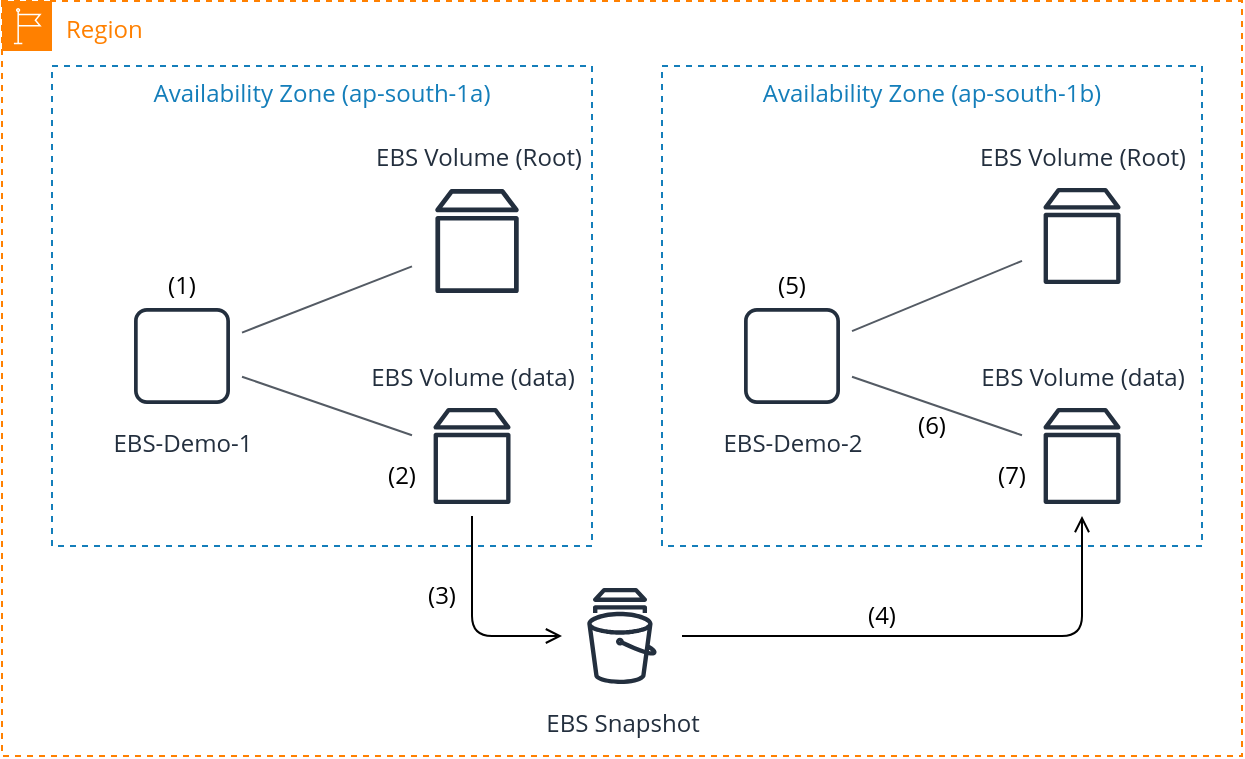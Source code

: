 <mxfile version="14.0.1" type="device"><diagram name="Page-1" id="aaaa8250-4180-3840-79b5-4cada1eebb92"><mxGraphModel dx="716" dy="339" grid="1" gridSize="10" guides="1" tooltips="1" connect="1" arrows="1" fold="1" page="1" pageScale="1" pageWidth="850" pageHeight="1100" background="#ffffff" math="0" shadow="0"><root><mxCell id="0"/><mxCell id="1" parent="0"/><mxCell id="NiXZqvZA0TTBPygrESnm-10" value="Region" style="points=[[0,0],[0.25,0],[0.5,0],[0.75,0],[1,0],[1,0.25],[1,0.5],[1,0.75],[1,1],[0.75,1],[0.5,1],[0.25,1],[0,1],[0,0.75],[0,0.5],[0,0.25]];outlineConnect=0;gradientColor=none;html=1;whiteSpace=wrap;fontSize=12;fontStyle=0;shape=mxgraph.aws4.group;grIcon=mxgraph.aws4.group_region;fillColor=none;verticalAlign=top;align=left;spacingLeft=30;dashed=1;fontFamily=Open Sans;fontSource=https%3A%2F%2Ffonts.googleapis.com%2Fcss%3Ffamily%3DOpen%2BSans;fontColor=#FF8000;strokeColor=#FF8000;" vertex="1" parent="1"><mxGeometry x="40" y="22.5" width="620" height="377.5" as="geometry"/></mxCell><mxCell id="NiXZqvZA0TTBPygrESnm-9" value="Availability Zone (ap-south-1a)" style="fillColor=none;strokeColor=#147EBA;dashed=1;verticalAlign=top;fontStyle=0;fontColor=#147EBA;fontFamily=Open Sans;fontSource=https%3A%2F%2Ffonts.googleapis.com%2Fcss%3Ffamily%3DOpen%2BSans;fontSize=12;" vertex="1" parent="1"><mxGeometry x="65" y="55" width="270" height="240" as="geometry"/></mxCell><mxCell id="NiXZqvZA0TTBPygrESnm-2" value="EBS Snapshot" style="outlineConnect=0;fontColor=#232F3E;gradientColor=none;strokeColor=#232F3E;fillColor=#ffffff;dashed=0;verticalLabelPosition=bottom;verticalAlign=top;align=center;html=1;fontSize=12;fontStyle=0;aspect=fixed;shape=mxgraph.aws4.resourceIcon;resIcon=mxgraph.aws4.snapshot;fontFamily=Open Sans;fontSource=https%3A%2F%2Ffonts.googleapis.com%2Fcss%3Ffamily%3DOpen%2BSans;" vertex="1" parent="1"><mxGeometry x="320" y="310" width="60" height="60" as="geometry"/></mxCell><mxCell id="NiXZqvZA0TTBPygrESnm-12" value="Availability Zone (ap-south-1b)" style="fillColor=none;strokeColor=#147EBA;dashed=1;verticalAlign=top;fontStyle=0;fontColor=#147EBA;fontFamily=Open Sans;fontSource=https%3A%2F%2Ffonts.googleapis.com%2Fcss%3Ffamily%3DOpen%2BSans;fontSize=12;" vertex="1" parent="1"><mxGeometry x="370" y="55" width="270" height="240" as="geometry"/></mxCell><mxCell id="NiXZqvZA0TTBPygrESnm-13" value="EBS-Demo-2" style="outlineConnect=0;fontColor=#232F3E;gradientColor=none;strokeColor=#232F3E;fillColor=#ffffff;dashed=0;verticalLabelPosition=bottom;verticalAlign=top;align=center;html=1;fontSize=12;fontStyle=0;aspect=fixed;shape=mxgraph.aws4.resourceIcon;resIcon=mxgraph.aws4.instance;fontFamily=Open Sans;fontSource=https%3A%2F%2Ffonts.googleapis.com%2Fcss%3Ffamily%3DOpen%2BSans;" vertex="1" parent="1"><mxGeometry x="405" y="170" width="60" height="60" as="geometry"/></mxCell><mxCell id="NiXZqvZA0TTBPygrESnm-14" value="EBS Volume (Root)" style="outlineConnect=0;fontColor=#232F3E;gradientColor=none;strokeColor=#232F3E;fillColor=#ffffff;dashed=0;verticalLabelPosition=top;verticalAlign=bottom;align=center;html=1;fontSize=12;fontStyle=0;aspect=fixed;shape=mxgraph.aws4.resourceIcon;resIcon=mxgraph.aws4.volume;fontFamily=Open Sans;fontSource=https%3A%2F%2Ffonts.googleapis.com%2Fcss%3Ffamily%3DOpen%2BSans;labelPosition=center;" vertex="1" parent="1"><mxGeometry x="550" y="110" width="60" height="60" as="geometry"/></mxCell><mxCell id="NiXZqvZA0TTBPygrESnm-15" value="EBS Volume (data)" style="outlineConnect=0;fontColor=#232F3E;gradientColor=none;strokeColor=#232F3E;fillColor=#ffffff;dashed=0;verticalLabelPosition=top;verticalAlign=bottom;align=center;html=1;fontSize=12;fontStyle=0;aspect=fixed;shape=mxgraph.aws4.resourceIcon;resIcon=mxgraph.aws4.volume;fontFamily=Open Sans;fontSource=https%3A%2F%2Ffonts.googleapis.com%2Fcss%3Ffamily%3DOpen%2BSans;labelPosition=center;" vertex="1" parent="1"><mxGeometry x="550" y="220" width="60" height="60" as="geometry"/></mxCell><mxCell id="NiXZqvZA0TTBPygrESnm-1" value="EBS-Demo-1" style="outlineConnect=0;fontColor=#232F3E;gradientColor=none;strokeColor=#232F3E;fillColor=#ffffff;dashed=0;verticalLabelPosition=bottom;verticalAlign=top;align=center;html=1;fontSize=12;fontStyle=0;aspect=fixed;shape=mxgraph.aws4.resourceIcon;resIcon=mxgraph.aws4.instance;fontFamily=Open Sans;fontSource=https%3A%2F%2Ffonts.googleapis.com%2Fcss%3Ffamily%3DOpen%2BSans;" vertex="1" parent="1"><mxGeometry x="100" y="170" width="60" height="60" as="geometry"/></mxCell><mxCell id="NiXZqvZA0TTBPygrESnm-3" value="EBS Volume (Root)" style="outlineConnect=0;fontColor=#232F3E;gradientColor=none;strokeColor=#232F3E;fillColor=#ffffff;dashed=0;verticalLabelPosition=top;verticalAlign=bottom;align=center;html=1;fontSize=12;fontStyle=0;aspect=fixed;shape=mxgraph.aws4.resourceIcon;resIcon=mxgraph.aws4.volume;fontFamily=Open Sans;fontSource=https%3A%2F%2Ffonts.googleapis.com%2Fcss%3Ffamily%3DOpen%2BSans;labelPosition=center;" vertex="1" parent="1"><mxGeometry x="245" y="110" width="65" height="65" as="geometry"/></mxCell><mxCell id="NiXZqvZA0TTBPygrESnm-22" value="" style="edgeStyle=orthogonalEdgeStyle;rounded=1;orthogonalLoop=1;jettySize=auto;html=1;startArrow=none;startFill=0;endArrow=open;endFill=0;fontFamily=Open Sans;fontSource=https%3A%2F%2Ffonts.googleapis.com%2Fcss%3Ffamily%3DOpen%2BSans;fontSize=12;" edge="1" parent="1" source="NiXZqvZA0TTBPygrESnm-4" target="NiXZqvZA0TTBPygrESnm-2"><mxGeometry relative="1" as="geometry"><mxPoint x="275" y="280" as="sourcePoint"/><Array as="points"><mxPoint x="275" y="340"/></Array></mxGeometry></mxCell><mxCell id="NiXZqvZA0TTBPygrESnm-4" value="EBS Volume (data)" style="outlineConnect=0;fontColor=#232F3E;gradientColor=none;strokeColor=#232F3E;fillColor=#ffffff;dashed=0;verticalLabelPosition=top;verticalAlign=bottom;align=center;html=1;fontSize=12;fontStyle=0;aspect=fixed;shape=mxgraph.aws4.resourceIcon;resIcon=mxgraph.aws4.volume;fontFamily=Open Sans;fontSource=https%3A%2F%2Ffonts.googleapis.com%2Fcss%3Ffamily%3DOpen%2BSans;labelPosition=center;" vertex="1" parent="1"><mxGeometry x="245" y="220" width="60" height="60" as="geometry"/></mxCell><mxCell id="NiXZqvZA0TTBPygrESnm-18" value="" style="html=1;endArrow=none;elbow=vertical;startArrow=none;startFill=0;strokeColor=#545B64;rounded=1;fontFamily=Open Sans;fontSource=https%3A%2F%2Ffonts.googleapis.com%2Fcss%3Ffamily%3DOpen%2BSans;fontSize=12;" edge="1" parent="1" source="NiXZqvZA0TTBPygrESnm-3" target="NiXZqvZA0TTBPygrESnm-1"><mxGeometry width="100" relative="1" as="geometry"><mxPoint x="160" y="205" as="sourcePoint"/><mxPoint x="260" y="205" as="targetPoint"/></mxGeometry></mxCell><mxCell id="NiXZqvZA0TTBPygrESnm-19" value="" style="html=1;endArrow=none;elbow=vertical;startArrow=none;startFill=0;strokeColor=#545B64;rounded=1;fontFamily=Open Sans;fontSource=https%3A%2F%2Ffonts.googleapis.com%2Fcss%3Ffamily%3DOpen%2BSans;fontSize=12;" edge="1" parent="1" source="NiXZqvZA0TTBPygrESnm-4" target="NiXZqvZA0TTBPygrESnm-1"><mxGeometry width="100" relative="1" as="geometry"><mxPoint x="255" y="162.414" as="sourcePoint"/><mxPoint x="170" y="197.586" as="targetPoint"/></mxGeometry></mxCell><mxCell id="NiXZqvZA0TTBPygrESnm-20" value="" style="html=1;endArrow=none;elbow=vertical;startArrow=none;startFill=0;strokeColor=#545B64;rounded=1;fontFamily=Open Sans;fontSource=https%3A%2F%2Ffonts.googleapis.com%2Fcss%3Ffamily%3DOpen%2BSans;fontSize=12;" edge="1" parent="1" source="NiXZqvZA0TTBPygrESnm-14" target="NiXZqvZA0TTBPygrESnm-13"><mxGeometry width="100" relative="1" as="geometry"><mxPoint x="265" y="162.414" as="sourcePoint"/><mxPoint x="180" y="197.586" as="targetPoint"/></mxGeometry></mxCell><mxCell id="NiXZqvZA0TTBPygrESnm-21" value="" style="html=1;endArrow=none;elbow=vertical;startArrow=none;startFill=0;strokeColor=#545B64;rounded=1;fontFamily=Open Sans;fontSource=https%3A%2F%2Ffonts.googleapis.com%2Fcss%3Ffamily%3DOpen%2BSans;fontSize=12;" edge="1" parent="1" source="NiXZqvZA0TTBPygrESnm-15" target="NiXZqvZA0TTBPygrESnm-13"><mxGeometry width="100" relative="1" as="geometry"><mxPoint x="265" y="249.655" as="sourcePoint"/><mxPoint x="180" y="220.345" as="targetPoint"/></mxGeometry></mxCell><mxCell id="NiXZqvZA0TTBPygrESnm-23" value="" style="edgeStyle=orthogonalEdgeStyle;rounded=1;orthogonalLoop=1;jettySize=auto;html=1;startArrow=none;startFill=0;endArrow=open;endFill=0;fontFamily=Open Sans;fontSource=https%3A%2F%2Ffonts.googleapis.com%2Fcss%3Ffamily%3DOpen%2BSans;fontSize=12;" edge="1" parent="1" source="NiXZqvZA0TTBPygrESnm-2" target="NiXZqvZA0TTBPygrESnm-15"><mxGeometry relative="1" as="geometry"><mxPoint x="285.0" y="290" as="sourcePoint"/><mxPoint x="570" y="280" as="targetPoint"/><Array as="points"><mxPoint x="580" y="340"/></Array></mxGeometry></mxCell><mxCell id="NiXZqvZA0TTBPygrESnm-26" value="&lt;span style=&quot;font-size: 12px&quot;&gt;(1)&lt;/span&gt;" style="text;html=1;strokeColor=none;fillColor=none;align=center;verticalAlign=middle;whiteSpace=wrap;rounded=0;fontFamily=Open Sans;fontSource=https%3A%2F%2Ffonts.googleapis.com%2Fcss%3Ffamily%3DOpen%2BSans;fontSize=12;" vertex="1" parent="1"><mxGeometry x="110" y="155" width="40" height="20" as="geometry"/></mxCell><mxCell id="NiXZqvZA0TTBPygrESnm-28" value="&lt;span style=&quot;font-size: 12px&quot;&gt;(2)&lt;/span&gt;" style="text;html=1;strokeColor=none;fillColor=none;align=center;verticalAlign=middle;whiteSpace=wrap;rounded=0;fontFamily=Open Sans;fontSource=https%3A%2F%2Ffonts.googleapis.com%2Fcss%3Ffamily%3DOpen%2BSans;fontSize=12;" vertex="1" parent="1"><mxGeometry x="220" y="250" width="40" height="20" as="geometry"/></mxCell><mxCell id="NiXZqvZA0TTBPygrESnm-29" value="&lt;span style=&quot;font-size: 12px&quot;&gt;(3)&lt;/span&gt;" style="text;html=1;strokeColor=none;fillColor=none;align=center;verticalAlign=middle;whiteSpace=wrap;rounded=0;fontFamily=Open Sans;fontSource=https%3A%2F%2Ffonts.googleapis.com%2Fcss%3Ffamily%3DOpen%2BSans;fontSize=12;" vertex="1" parent="1"><mxGeometry x="240" y="310" width="40" height="20" as="geometry"/></mxCell><mxCell id="NiXZqvZA0TTBPygrESnm-30" value="&lt;span style=&quot;font-size: 12px&quot;&gt;(4)&lt;/span&gt;" style="text;html=1;strokeColor=none;fillColor=none;align=center;verticalAlign=middle;whiteSpace=wrap;rounded=0;fontFamily=Open Sans;fontSource=https%3A%2F%2Ffonts.googleapis.com%2Fcss%3Ffamily%3DOpen%2BSans;fontSize=12;" vertex="1" parent="1"><mxGeometry x="460" y="320" width="40" height="20" as="geometry"/></mxCell><mxCell id="NiXZqvZA0TTBPygrESnm-31" value="&lt;span style=&quot;font-size: 12px&quot;&gt;(5)&lt;/span&gt;" style="text;html=1;strokeColor=none;fillColor=none;align=center;verticalAlign=middle;whiteSpace=wrap;rounded=0;fontFamily=Open Sans;fontSource=https%3A%2F%2Ffonts.googleapis.com%2Fcss%3Ffamily%3DOpen%2BSans;fontSize=12;" vertex="1" parent="1"><mxGeometry x="415" y="155" width="40" height="20" as="geometry"/></mxCell><mxCell id="NiXZqvZA0TTBPygrESnm-32" value="&lt;span style=&quot;font-size: 12px&quot;&gt;(6)&lt;/span&gt;" style="text;html=1;strokeColor=none;fillColor=none;align=center;verticalAlign=middle;whiteSpace=wrap;rounded=0;fontFamily=Open Sans;fontSource=https%3A%2F%2Ffonts.googleapis.com%2Fcss%3Ffamily%3DOpen%2BSans;fontSize=12;" vertex="1" parent="1"><mxGeometry x="485" y="225" width="40" height="20" as="geometry"/></mxCell><mxCell id="NiXZqvZA0TTBPygrESnm-33" value="&lt;span style=&quot;font-size: 12px&quot;&gt;(7)&lt;/span&gt;" style="text;html=1;strokeColor=none;fillColor=none;align=center;verticalAlign=middle;whiteSpace=wrap;rounded=0;fontFamily=Open Sans;fontSource=https%3A%2F%2Ffonts.googleapis.com%2Fcss%3Ffamily%3DOpen%2BSans;fontSize=12;" vertex="1" parent="1"><mxGeometry x="525" y="250" width="40" height="20" as="geometry"/></mxCell></root></mxGraphModel></diagram></mxfile>